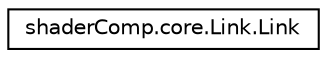 digraph "Graphical Class Hierarchy"
{
  edge [fontname="Helvetica",fontsize="10",labelfontname="Helvetica",labelfontsize="10"];
  node [fontname="Helvetica",fontsize="10",shape=record];
  rankdir="LR";
  Node1 [label="shaderComp.core.Link.Link",height=0.2,width=0.4,color="black", fillcolor="white", style="filled",URL="$classshader_comp_1_1core_1_1_link_1_1_link.html"];
}
